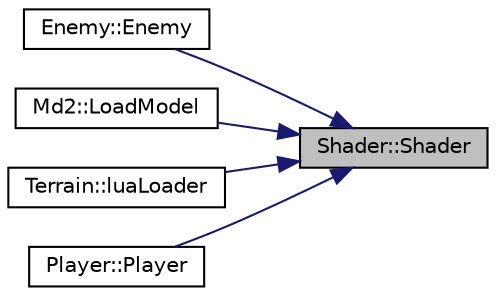 digraph "Shader::Shader"
{
 // LATEX_PDF_SIZE
  edge [fontname="Helvetica",fontsize="10",labelfontname="Helvetica",labelfontsize="10"];
  node [fontname="Helvetica",fontsize="10",shape=record];
  rankdir="RL";
  Node1 [label="Shader::Shader",height=0.2,width=0.4,color="black", fillcolor="grey75", style="filled", fontcolor="black",tooltip="A constructor that takes in paths to the shaders and generates them."];
  Node1 -> Node2 [dir="back",color="midnightblue",fontsize="10",style="solid",fontname="Helvetica"];
  Node2 [label="Enemy::Enemy",height=0.2,width=0.4,color="black", fillcolor="white", style="filled",URL="$class_enemy.html#a8ae3869e9654e6f16d3546025483d33d",tooltip="Enemy constructor that takes various parameters."];
  Node1 -> Node3 [dir="back",color="midnightblue",fontsize="10",style="solid",fontname="Helvetica"];
  Node3 [label="Md2::LoadModel",height=0.2,width=0.4,color="black", fillcolor="white", style="filled",URL="$class_md2.html#ae16cdc1436dd02758a37e3e7829c6223",tooltip="Loads the MD2 model."];
  Node1 -> Node4 [dir="back",color="midnightblue",fontsize="10",style="solid",fontname="Helvetica"];
  Node4 [label="Terrain::luaLoader",height=0.2,width=0.4,color="black", fillcolor="white", style="filled",URL="$class_terrain.html#ac8f074502cb581199a1eb57eceab6395",tooltip="loads an instance of lua and uses it to assign values from a lua script to terrain variables"];
  Node1 -> Node5 [dir="back",color="midnightblue",fontsize="10",style="solid",fontname="Helvetica"];
  Node5 [label="Player::Player",height=0.2,width=0.4,color="black", fillcolor="white", style="filled",URL="$class_player.html#ac204abf9ae8857f439dbc837e554d603",tooltip="Player constructor that takes various parameters."];
}
